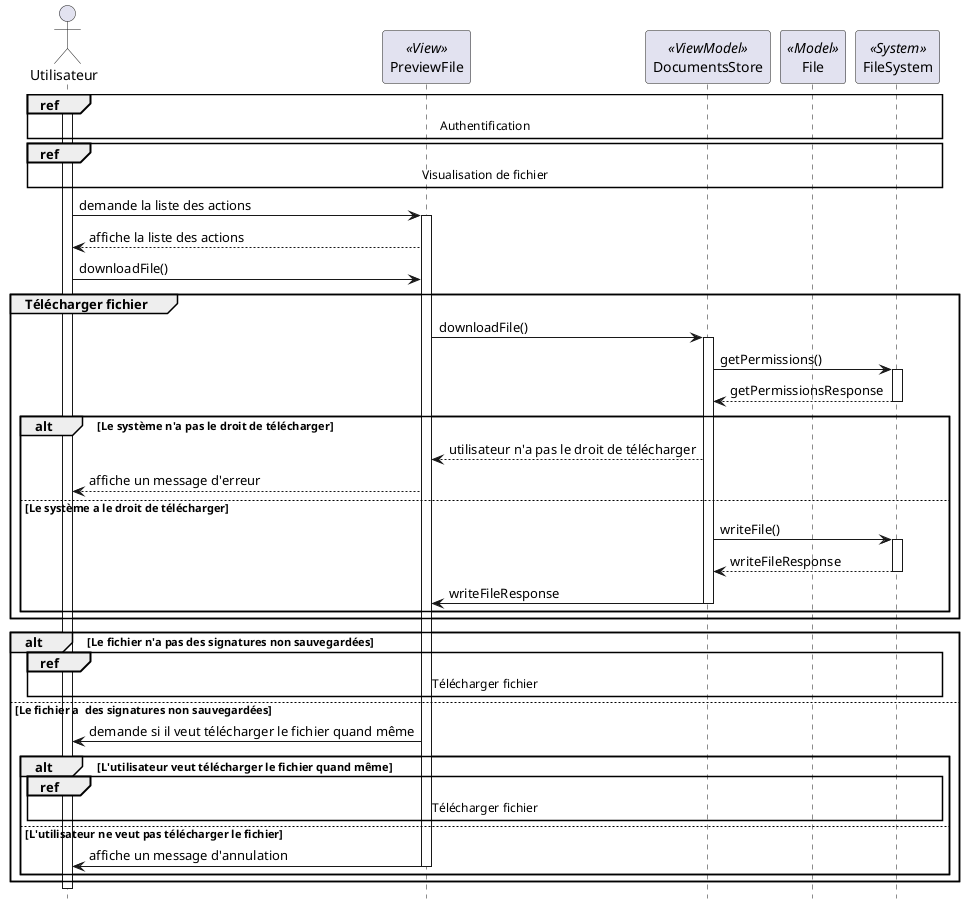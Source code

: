 @startuml sequence_download_file

hide footbox


actor "Utilisateur" as user
participant "PreviewFile" as previewfile << View >>
participant "DocumentsStore" as documentsstore << ViewModel >>
participant "File" as file << Model >>
participant "FileSystem" as FileSystem << System >>


ref over user, previewfile, documentsstore, file,FileSystem : Authentification
ref over user, previewfile, documentsstore, file,FileSystem : Visualisation de fichier
activate user
user -> previewfile : demande la liste des actions
activate previewfile
previewfile --> user : affiche la liste des actions
user -> previewfile : downloadFile()
group Télécharger fichier
      previewfile -> documentsstore : downloadFile()
      activate documentsstore
      documentsstore -> FileSystem : getPermissions()
      activate FileSystem
      FileSystem --> documentsstore : getPermissionsResponse
      deactivate FileSystem

  alt Le système n'a pas le droit de télécharger
      documentsstore --> previewfile : utilisateur n'a pas le droit de télécharger
      previewfile --> user : affiche un message d'erreur
    else Le système a le droit de télécharger
      documentsstore -> FileSystem : writeFile()
      activate FileSystem
      FileSystem --> documentsstore : writeFileResponse
      deactivate FileSystem
      documentsstore -> previewfile : writeFileResponse
      deactivate documentsstore
  end
end

alt Le fichier n'a pas des signatures non sauvegardées
  ref over user, previewfile, documentsstore, file ,FileSystem: Télécharger fichier
else Le fichier a  des signatures non sauvegardées
  previewfile -> user : demande si il veut télécharger le fichier quand même
  alt L'utilisateur veut télécharger le fichier quand même
    ref over user, previewfile, documentsstore, file,FileSystem : Télécharger fichier
  else L'utilisateur ne veut pas télécharger le fichier
    previewfile -> user : affiche un message d'annulation
deactivate previewfile
  end
end


deactivate user